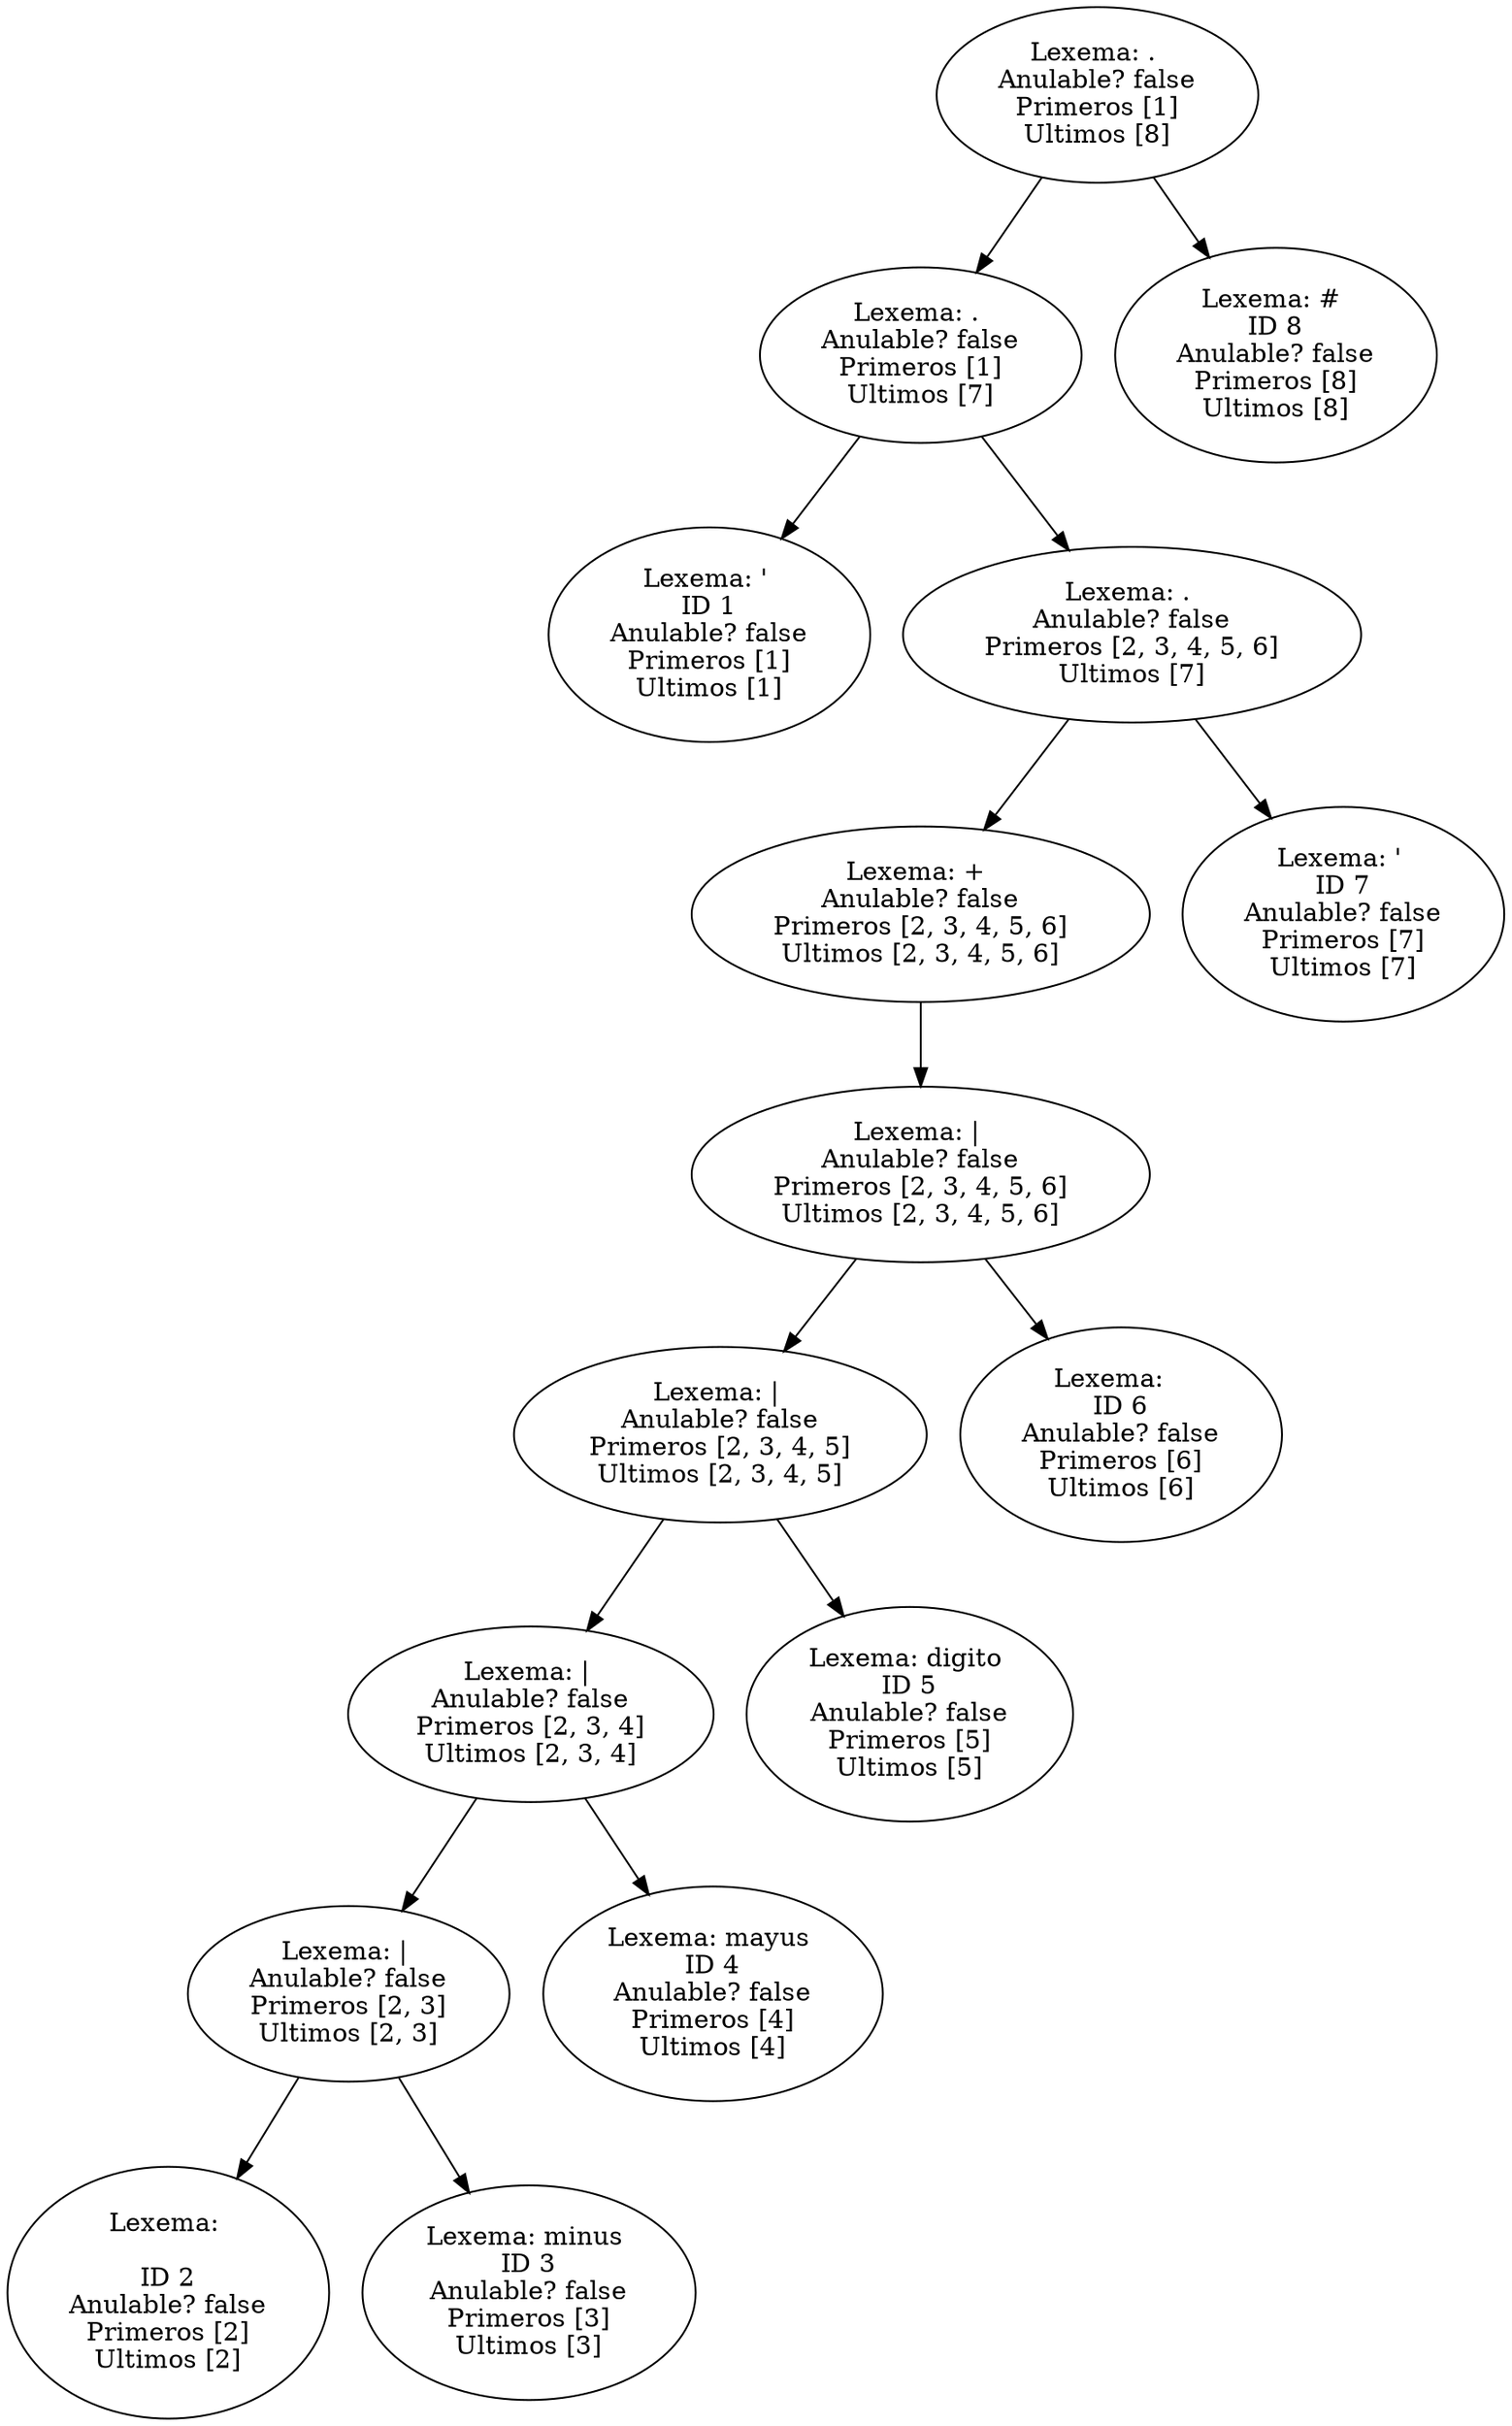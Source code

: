 digraph G{
nodo1[label="Lexema: . 
Anulable? false
Primeros [1]
Ultimos [8]"];
nodo2[label="Lexema: . 
Anulable? false
Primeros [1]
Ultimos [7]"];
nodo1->nodo2;
nodo3[label="Lexema: \' 
ID 1
Anulable? false
Primeros [1]
Ultimos [1]"];
nodo2->nodo3;
nodo4[label="Lexema: . 
Anulable? false
Primeros [2, 3, 4, 5, 6]
Ultimos [7]"];
nodo2->nodo4;
nodo5[label="Lexema: + 
Anulable? false
Primeros [2, 3, 4, 5, 6]
Ultimos [2, 3, 4, 5, 6]"];
nodo4->nodo5;
nodo6[label="Lexema: | 
Anulable? false
Primeros [2, 3, 4, 5, 6]
Ultimos [2, 3, 4, 5, 6]"];
nodo5->nodo6;
nodo7[label="Lexema: | 
Anulable? false
Primeros [2, 3, 4, 5]
Ultimos [2, 3, 4, 5]"];
nodo6->nodo7;
nodo8[label="Lexema: | 
Anulable? false
Primeros [2, 3, 4]
Ultimos [2, 3, 4]"];
nodo7->nodo8;
nodo9[label="Lexema: | 
Anulable? false
Primeros [2, 3]
Ultimos [2, 3]"];
nodo8->nodo9;
nodo10[label="Lexema: \n 
ID 2
Anulable? false
Primeros [2]
Ultimos [2]"];
nodo9->nodo10;
nodo11[label="Lexema: minus 
ID 3
Anulable? false
Primeros [3]
Ultimos [3]"];
nodo9->nodo11;
nodo12[label="Lexema: mayus 
ID 4
Anulable? false
Primeros [4]
Ultimos [4]"];
nodo8->nodo12;
nodo13[label="Lexema: digito 
ID 5
Anulable? false
Primeros [5]
Ultimos [5]"];
nodo7->nodo13;
nodo14[label="Lexema:   
ID 6
Anulable? false
Primeros [6]
Ultimos [6]"];
nodo6->nodo14;
nodo15[label="Lexema: \' 
ID 7
Anulable? false
Primeros [7]
Ultimos [7]"];
nodo4->nodo15;
nodo16[label="Lexema: # 
ID 8
Anulable? false
Primeros [8]
Ultimos [8]"];
nodo1->nodo16;

}

